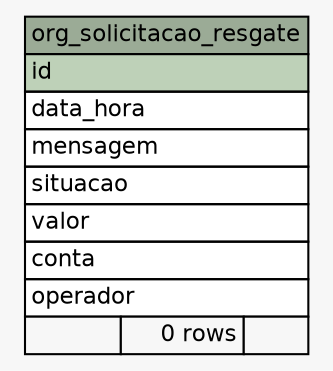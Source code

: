 // dot 2.38.0 on Windows 10 10.0
// SchemaSpy rev 590
digraph "org_solicitacao_resgate" {
  graph [
    rankdir="RL"
    bgcolor="#f7f7f7"
    nodesep="0.18"
    ranksep="0.46"
    fontname="Helvetica"
    fontsize="11"
  ];
  node [
    fontname="Helvetica"
    fontsize="11"
    shape="plaintext"
  ];
  edge [
    arrowsize="0.8"
  ];
  "org_solicitacao_resgate" [
    label=<
    <TABLE BORDER="0" CELLBORDER="1" CELLSPACING="0" BGCOLOR="#ffffff">
      <TR><TD COLSPAN="3" BGCOLOR="#9bab96" ALIGN="CENTER">org_solicitacao_resgate</TD></TR>
      <TR><TD PORT="id" COLSPAN="3" BGCOLOR="#bed1b8" ALIGN="LEFT">id</TD></TR>
      <TR><TD PORT="data_hora" COLSPAN="3" ALIGN="LEFT">data_hora</TD></TR>
      <TR><TD PORT="mensagem" COLSPAN="3" ALIGN="LEFT">mensagem</TD></TR>
      <TR><TD PORT="situacao" COLSPAN="3" ALIGN="LEFT">situacao</TD></TR>
      <TR><TD PORT="valor" COLSPAN="3" ALIGN="LEFT">valor</TD></TR>
      <TR><TD PORT="conta" COLSPAN="3" ALIGN="LEFT">conta</TD></TR>
      <TR><TD PORT="operador" COLSPAN="3" ALIGN="LEFT">operador</TD></TR>
      <TR><TD ALIGN="LEFT" BGCOLOR="#f7f7f7">  </TD><TD ALIGN="RIGHT" BGCOLOR="#f7f7f7">0 rows</TD><TD ALIGN="RIGHT" BGCOLOR="#f7f7f7">  </TD></TR>
    </TABLE>>
    URL="tables/org_solicitacao_resgate.html"
    tooltip="org_solicitacao_resgate"
  ];
}
